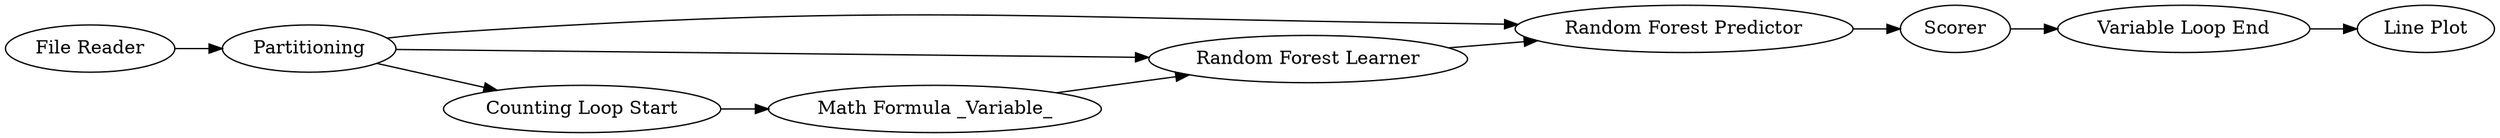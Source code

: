 digraph {
	4 -> 7
	6 -> 3
	7 -> 8
	8 -> 9
	3 -> 4
	5 -> 6
	1 -> 2
	2 -> 3
	2 -> 5
	2 -> 4
	5 [label="Counting Loop Start"]
	1 [label="File Reader"]
	7 [label=Scorer]
	9 [label="Line Plot"]
	4 [label="Random Forest Predictor"]
	6 [label="Math Formula _Variable_"]
	8 [label="Variable Loop End"]
	3 [label="Random Forest Learner"]
	2 [label=Partitioning]
	rankdir=LR
}

